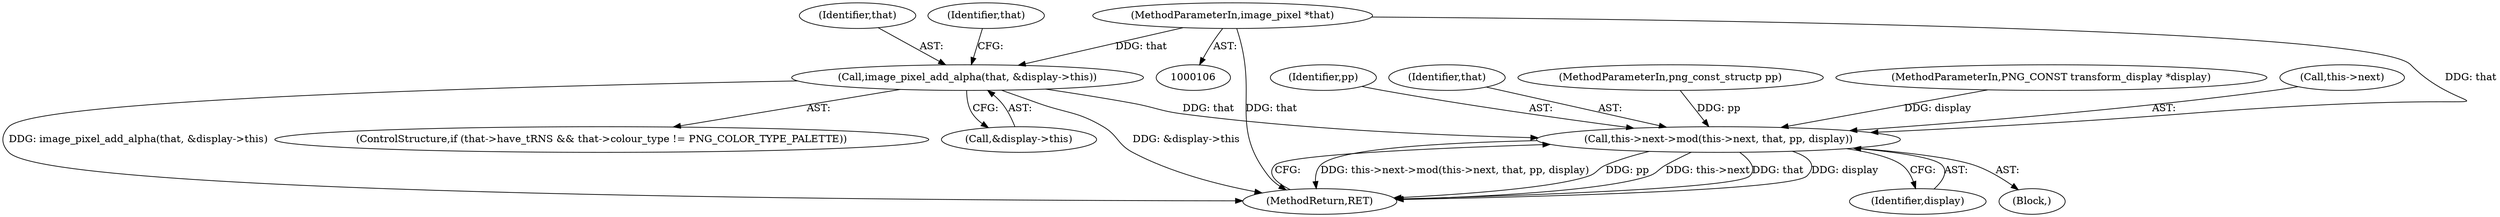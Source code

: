 digraph "0_Android_9d4853418ab2f754c2b63e091c29c5529b8b86ca_58@pointer" {
"1000122" [label="(Call,image_pixel_add_alpha(that, &display->this))"];
"1000108" [label="(MethodParameterIn,image_pixel *that)"];
"1000356" [label="(Call,this->next->mod(this->next, that, pp, display))"];
"1000108" [label="(MethodParameterIn,image_pixel *that)"];
"1000361" [label="(Identifier,pp)"];
"1000123" [label="(Identifier,that)"];
"1000122" [label="(Call,image_pixel_add_alpha(that, &display->this))"];
"1000363" [label="(MethodReturn,RET)"];
"1000360" [label="(Identifier,that)"];
"1000112" [label="(ControlStructure,if (that->have_tRNS && that->colour_type != PNG_COLOR_TYPE_PALETTE))"];
"1000356" [label="(Call,this->next->mod(this->next, that, pp, display))"];
"1000362" [label="(Identifier,display)"];
"1000109" [label="(MethodParameterIn,png_const_structp pp)"];
"1000124" [label="(Call,&display->this)"];
"1000110" [label="(MethodParameterIn,PNG_CONST transform_display *display)"];
"1000357" [label="(Call,this->next)"];
"1000111" [label="(Block,)"];
"1000131" [label="(Identifier,that)"];
"1000122" -> "1000112"  [label="AST: "];
"1000122" -> "1000124"  [label="CFG: "];
"1000123" -> "1000122"  [label="AST: "];
"1000124" -> "1000122"  [label="AST: "];
"1000131" -> "1000122"  [label="CFG: "];
"1000122" -> "1000363"  [label="DDG: image_pixel_add_alpha(that, &display->this)"];
"1000122" -> "1000363"  [label="DDG: &display->this"];
"1000108" -> "1000122"  [label="DDG: that"];
"1000122" -> "1000356"  [label="DDG: that"];
"1000108" -> "1000106"  [label="AST: "];
"1000108" -> "1000363"  [label="DDG: that"];
"1000108" -> "1000356"  [label="DDG: that"];
"1000356" -> "1000111"  [label="AST: "];
"1000356" -> "1000362"  [label="CFG: "];
"1000357" -> "1000356"  [label="AST: "];
"1000360" -> "1000356"  [label="AST: "];
"1000361" -> "1000356"  [label="AST: "];
"1000362" -> "1000356"  [label="AST: "];
"1000363" -> "1000356"  [label="CFG: "];
"1000356" -> "1000363"  [label="DDG: this->next->mod(this->next, that, pp, display)"];
"1000356" -> "1000363"  [label="DDG: pp"];
"1000356" -> "1000363"  [label="DDG: this->next"];
"1000356" -> "1000363"  [label="DDG: that"];
"1000356" -> "1000363"  [label="DDG: display"];
"1000109" -> "1000356"  [label="DDG: pp"];
"1000110" -> "1000356"  [label="DDG: display"];
}
